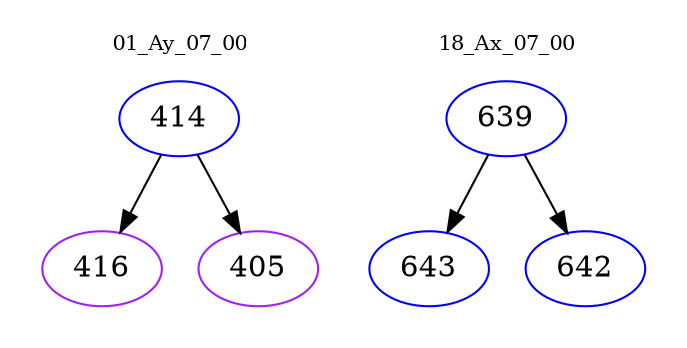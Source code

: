 digraph{
subgraph cluster_0 {
color = white
label = "01_Ay_07_00";
fontsize=10;
T0_414 [label="414", color="blue"]
T0_414 -> T0_416 [color="black"]
T0_416 [label="416", color="purple"]
T0_414 -> T0_405 [color="black"]
T0_405 [label="405", color="purple"]
}
subgraph cluster_1 {
color = white
label = "18_Ax_07_00";
fontsize=10;
T1_639 [label="639", color="blue"]
T1_639 -> T1_643 [color="black"]
T1_643 [label="643", color="blue"]
T1_639 -> T1_642 [color="black"]
T1_642 [label="642", color="blue"]
}
}
